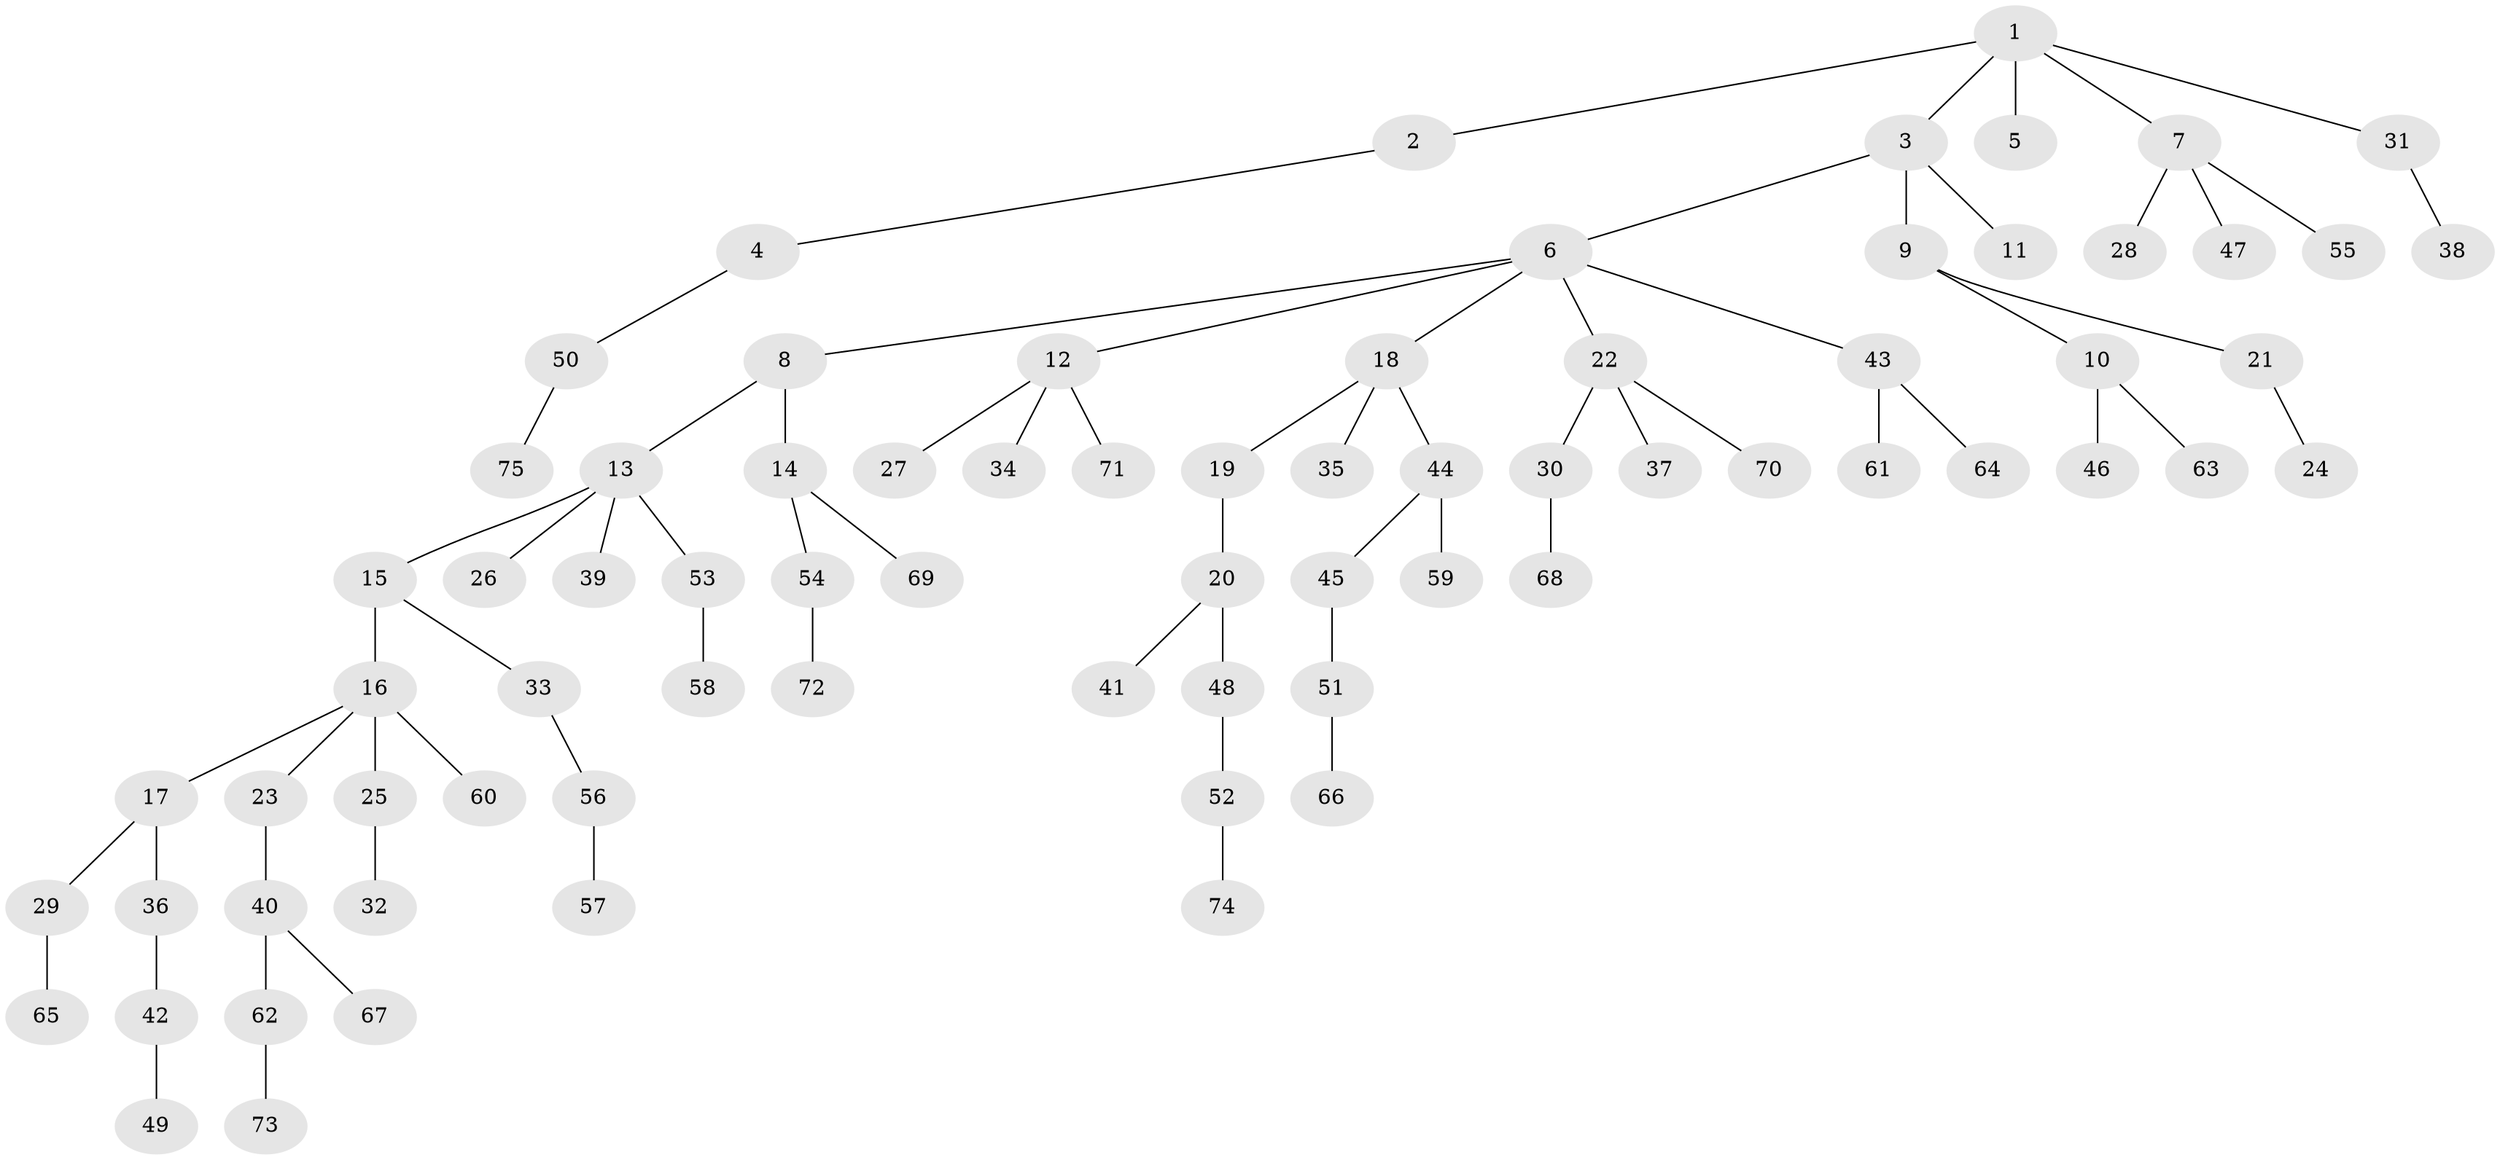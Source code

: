 // coarse degree distribution, {5: 0.02040816326530612, 4: 0.04081632653061224, 2: 0.22448979591836735, 1: 0.5306122448979592, 8: 0.02040816326530612, 3: 0.14285714285714285, 6: 0.02040816326530612}
// Generated by graph-tools (version 1.1) at 2025/24/03/03/25 07:24:06]
// undirected, 75 vertices, 74 edges
graph export_dot {
graph [start="1"]
  node [color=gray90,style=filled];
  1;
  2;
  3;
  4;
  5;
  6;
  7;
  8;
  9;
  10;
  11;
  12;
  13;
  14;
  15;
  16;
  17;
  18;
  19;
  20;
  21;
  22;
  23;
  24;
  25;
  26;
  27;
  28;
  29;
  30;
  31;
  32;
  33;
  34;
  35;
  36;
  37;
  38;
  39;
  40;
  41;
  42;
  43;
  44;
  45;
  46;
  47;
  48;
  49;
  50;
  51;
  52;
  53;
  54;
  55;
  56;
  57;
  58;
  59;
  60;
  61;
  62;
  63;
  64;
  65;
  66;
  67;
  68;
  69;
  70;
  71;
  72;
  73;
  74;
  75;
  1 -- 2;
  1 -- 3;
  1 -- 5;
  1 -- 7;
  1 -- 31;
  2 -- 4;
  3 -- 6;
  3 -- 9;
  3 -- 11;
  4 -- 50;
  6 -- 8;
  6 -- 12;
  6 -- 18;
  6 -- 22;
  6 -- 43;
  7 -- 28;
  7 -- 47;
  7 -- 55;
  8 -- 13;
  8 -- 14;
  9 -- 10;
  9 -- 21;
  10 -- 46;
  10 -- 63;
  12 -- 27;
  12 -- 34;
  12 -- 71;
  13 -- 15;
  13 -- 26;
  13 -- 39;
  13 -- 53;
  14 -- 54;
  14 -- 69;
  15 -- 16;
  15 -- 33;
  16 -- 17;
  16 -- 23;
  16 -- 25;
  16 -- 60;
  17 -- 29;
  17 -- 36;
  18 -- 19;
  18 -- 35;
  18 -- 44;
  19 -- 20;
  20 -- 41;
  20 -- 48;
  21 -- 24;
  22 -- 30;
  22 -- 37;
  22 -- 70;
  23 -- 40;
  25 -- 32;
  29 -- 65;
  30 -- 68;
  31 -- 38;
  33 -- 56;
  36 -- 42;
  40 -- 62;
  40 -- 67;
  42 -- 49;
  43 -- 61;
  43 -- 64;
  44 -- 45;
  44 -- 59;
  45 -- 51;
  48 -- 52;
  50 -- 75;
  51 -- 66;
  52 -- 74;
  53 -- 58;
  54 -- 72;
  56 -- 57;
  62 -- 73;
}
